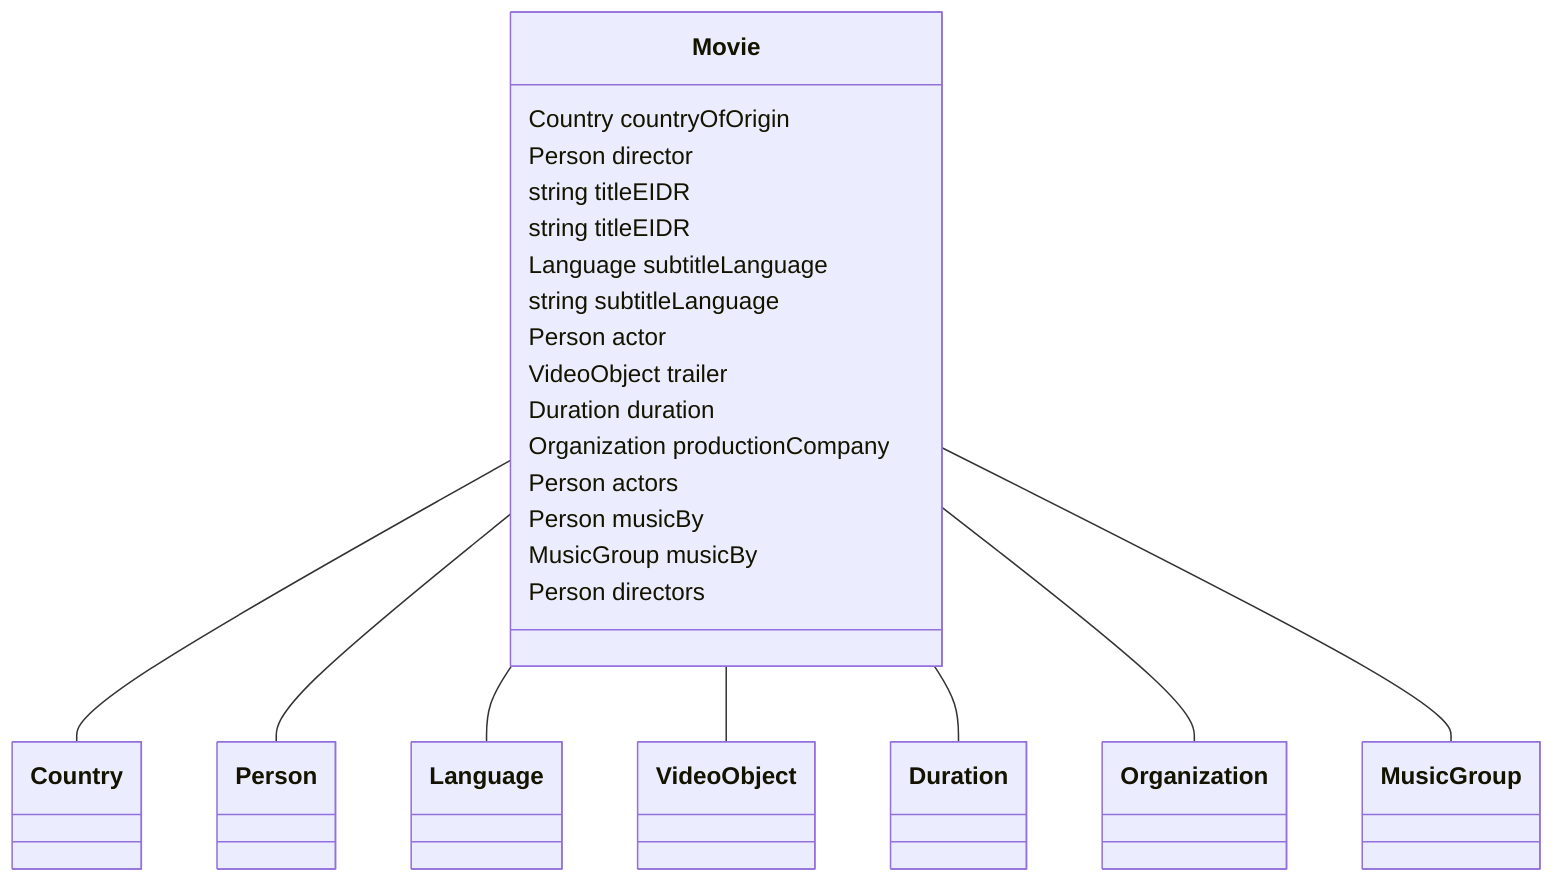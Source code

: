 classDiagram
  Movie -- Country
  Movie -- Person
  Movie -- Language
  Movie -- VideoObject
  Movie -- Duration
  Movie -- Organization
  Movie -- MusicGroup


class Movie {

  Country countryOfOrigin
  Person director
  string titleEIDR
  string titleEIDR
  Language subtitleLanguage
  string subtitleLanguage
  Person actor
  VideoObject trailer
  Duration duration
  Organization productionCompany
  Person actors
  Person musicBy
  MusicGroup musicBy
  Person directors

 }